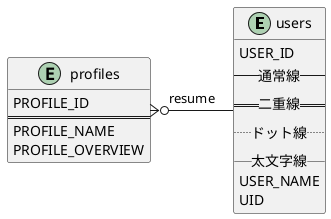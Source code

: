 @startuml example03

entity users {
USER_ID
--通常線--
==二重線==
..ドット線..
__太文字線__
USER_NAME
UID
}

entity profiles{
PROFILE_ID
'--
==
PROFILE_NAME
PROFILE_OVERVIEW
}

' コメントアウトを利用して
' ↓上下左右の位置に配置することを試せます。

' users -right-o{ profiles : resume
' users -down-o{ profiles : resume
' users -up-o{ profiles : resume
users -left-o{ profiles : resume

@enduml
